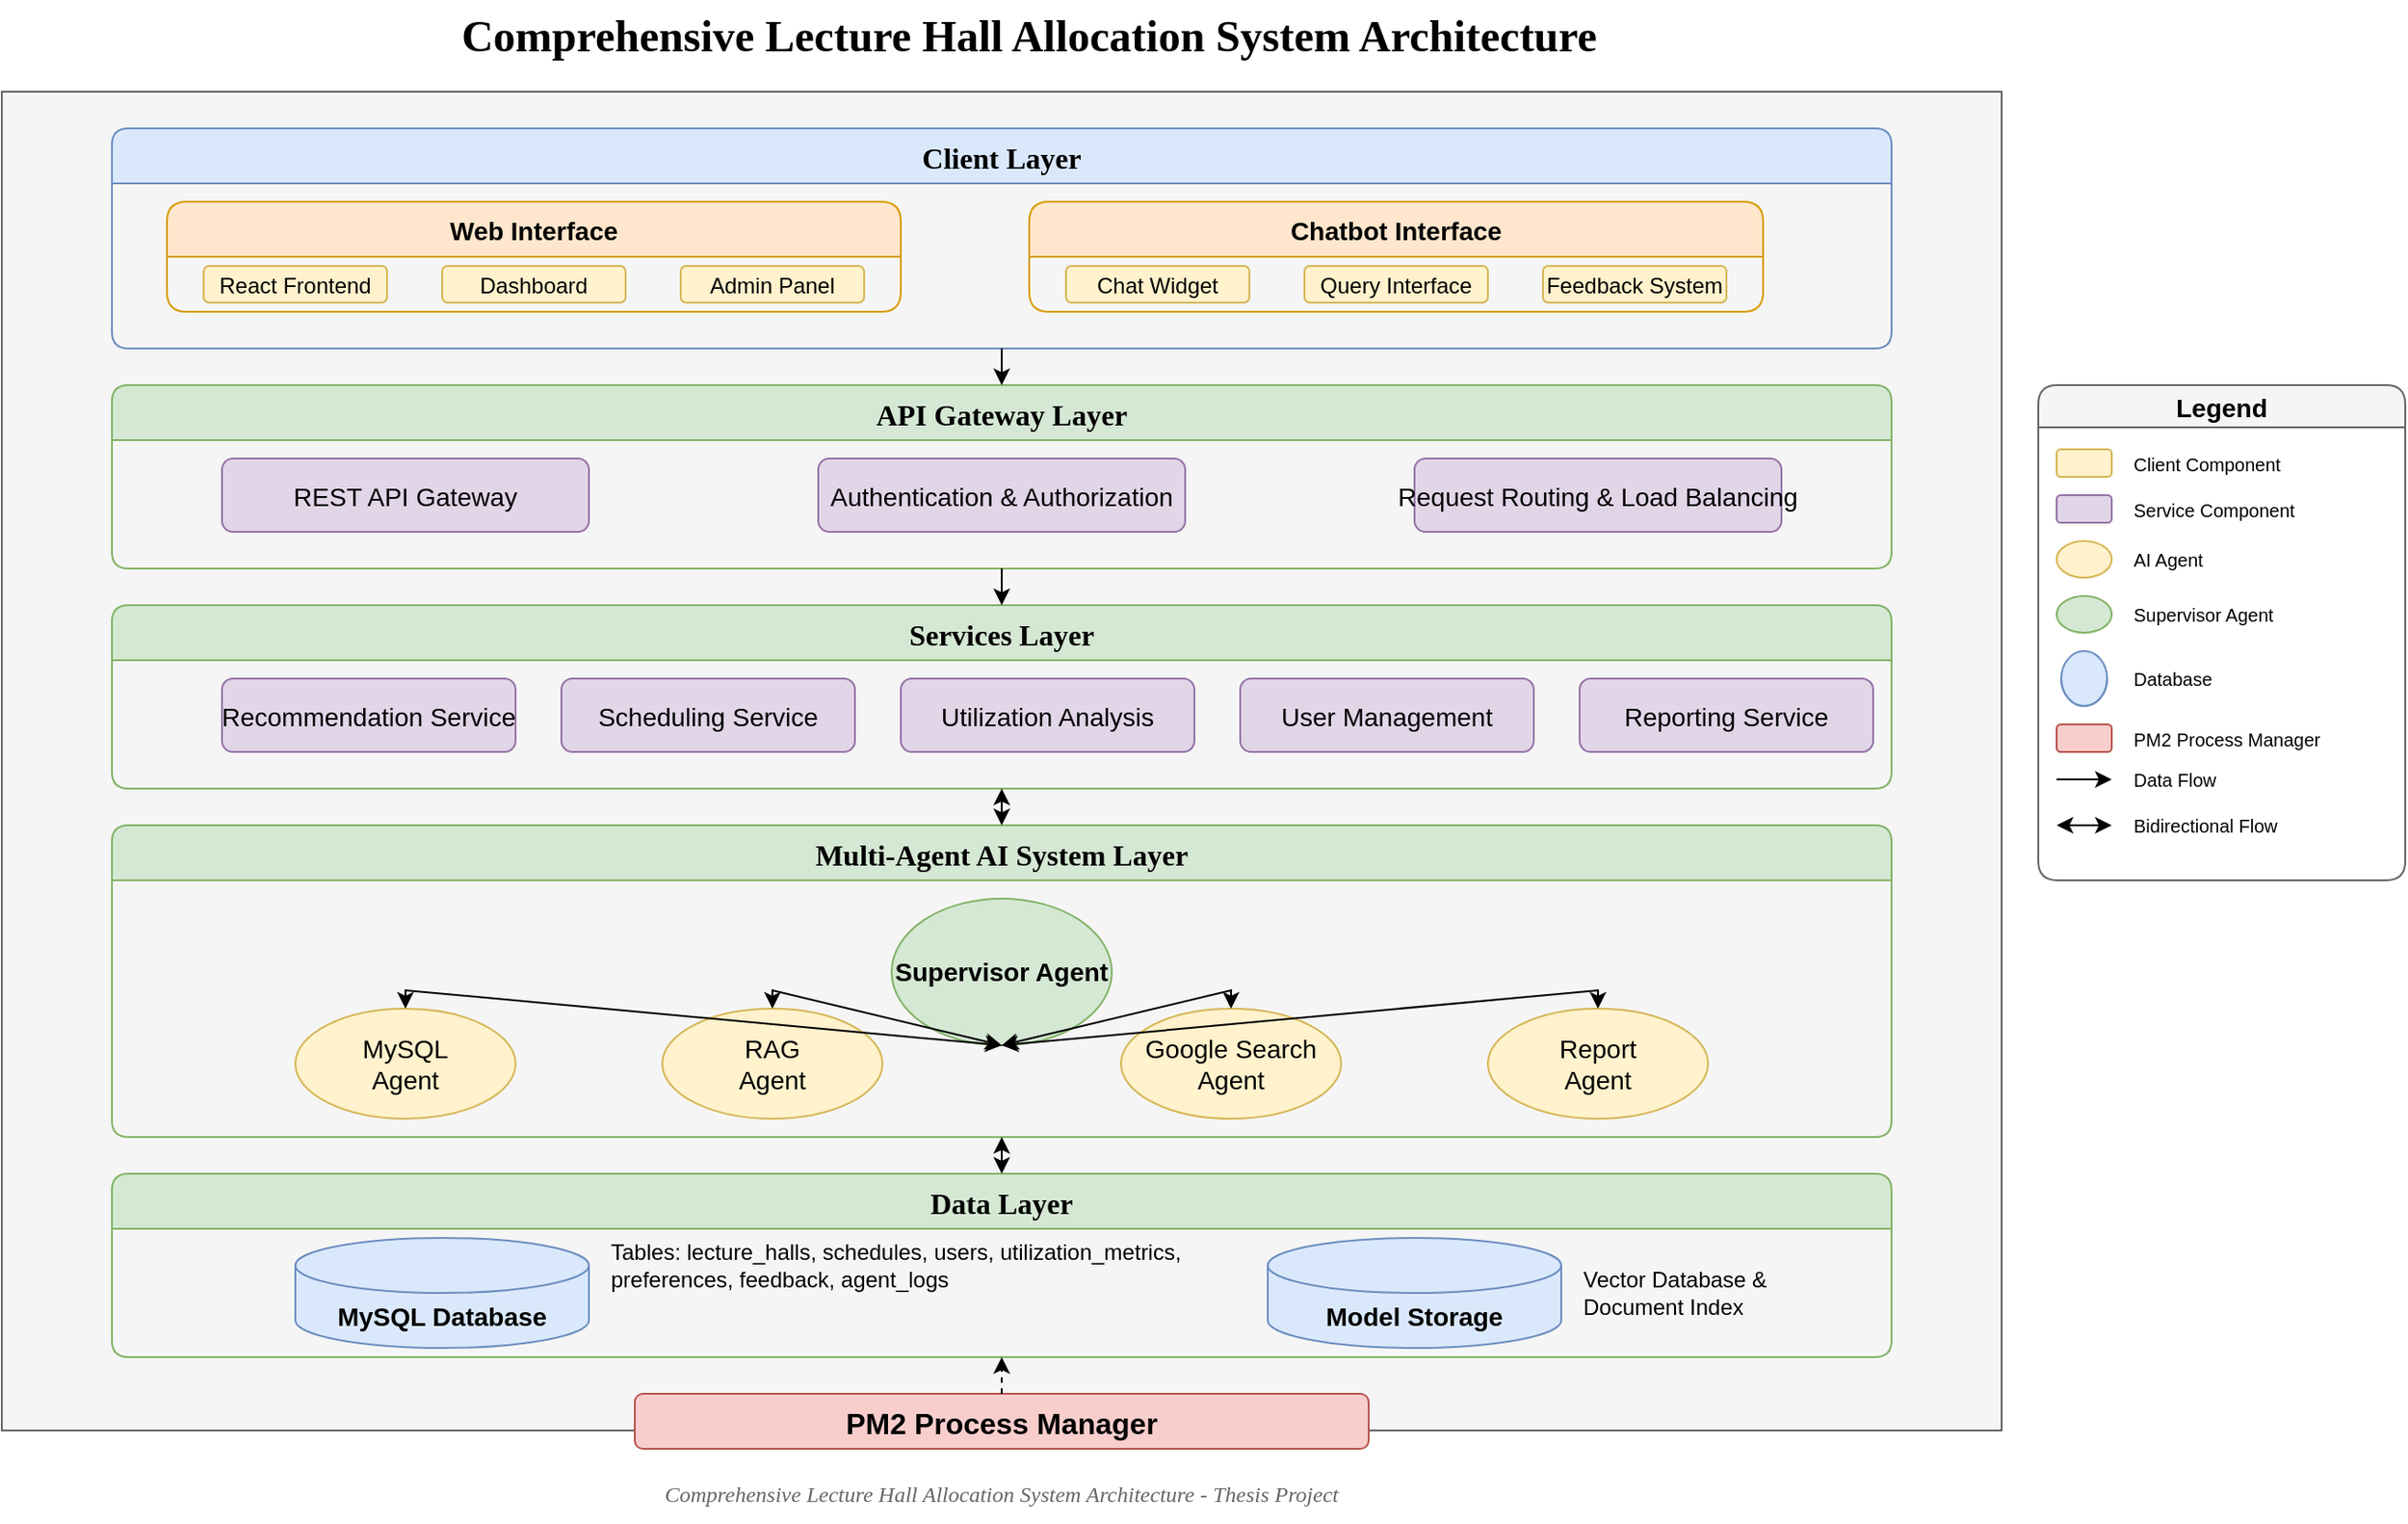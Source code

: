 <?xml version="1.0" encoding="UTF-8"?>
<mxfile version="21.1.1" type="device">
  <diagram id="comprehensive_system_architecture" name="Comprehensive System Architecture">
    <mxGraphModel dx="1400" dy="900" grid="1" gridSize="10" guides="1" tooltips="1" connect="1" arrows="1" fold="1" page="1" pageScale="1" pageWidth="1169" pageHeight="827" background="#ffffff" math="0" shadow="0">
      <root>
        <mxCell id="0" />
        <mxCell id="1" parent="0" />
        
        <!-- Title -->
        <mxCell id="title" value="Comprehensive Lecture Hall Allocation System Architecture" style="text;html=1;strokeColor=none;fillColor=none;align=center;verticalAlign=middle;whiteSpace=wrap;rounded=0;fontSize=24;fontStyle=1;fontFamily=Georgia;" vertex="1" parent="1">
          <mxGeometry x="200" y="20" width="800" height="40" as="geometry" />
        </mxCell>
        
        <!-- Background Container -->
        <mxCell id="background" value="" style="rounded=0;whiteSpace=wrap;html=1;fillColor=#f5f5f5;strokeColor=#666666;fontColor=#333333;" vertex="1" parent="1">
          <mxGeometry x="40" y="70" width="1090" height="730" as="geometry" />
        </mxCell>
        
        <!-- Client Layer -->
        <mxCell id="client_layer" value="Client Layer" style="swimlane;fontSize=16;fontStyle=1;fillColor=#dae8fc;strokeColor=#6c8ebf;rounded=1;startSize=30;arcSize=10;fontFamily=Georgia;" vertex="1" parent="1">
          <mxGeometry x="100" y="90" width="970" height="120" as="geometry" />
        </mxCell>
        
        <!-- Web UI Container -->
        <mxCell id="web_ui" value="Web Interface" style="swimlane;fontSize=14;fontStyle=1;fillColor=#ffe6cc;strokeColor=#d79b00;rounded=1;startSize=30;arcSize=12;fontFamily=Arial;" vertex="1" parent="client_layer">
          <mxGeometry x="30" y="40" width="400" height="60" as="geometry" />
        </mxCell>
        
        <!-- React Frontend -->
        <mxCell id="react_frontend" value="React Frontend" style="rounded=1;fillColor=#fff2cc;strokeColor=#d6b656;fontSize=12;fontFamily=Arial;" vertex="1" parent="web_ui">
          <mxGeometry x="20" y="35" width="100" height="20" as="geometry" />
        </mxCell>
        
        <!-- Interactive Dashboard -->
        <mxCell id="dashboard" value="Dashboard" style="rounded=1;fillColor=#fff2cc;strokeColor=#d6b656;fontSize=12;fontFamily=Arial;" vertex="1" parent="web_ui">
          <mxGeometry x="150" y="35" width="100" height="20" as="geometry" />
        </mxCell>
        
        <!-- Admin Panel -->
        <mxCell id="admin_panel" value="Admin Panel" style="rounded=1;fillColor=#fff2cc;strokeColor=#d6b656;fontSize=12;fontFamily=Arial;" vertex="1" parent="web_ui">
          <mxGeometry x="280" y="35" width="100" height="20" as="geometry" />
        </mxCell>
        
        <!-- Chatbot Interface Container -->
        <mxCell id="chatbot_container" value="Chatbot Interface" style="swimlane;fontSize=14;fontStyle=1;fillColor=#ffe6cc;strokeColor=#d79b00;rounded=1;startSize=30;arcSize=12;fontFamily=Arial;" vertex="1" parent="client_layer">
          <mxGeometry x="500" y="40" width="400" height="60" as="geometry" />
        </mxCell>
        
        <!-- Chat Widget -->
        <mxCell id="chat_widget" value="Chat Widget" style="rounded=1;fillColor=#fff2cc;strokeColor=#d6b656;fontSize=12;fontFamily=Arial;" vertex="1" parent="chatbot_container">
          <mxGeometry x="20" y="35" width="100" height="20" as="geometry" />
        </mxCell>
        
        <!-- Query Interface -->
        <mxCell id="query_interface" value="Query Interface" style="rounded=1;fillColor=#fff2cc;strokeColor=#d6b656;fontSize=12;fontFamily=Arial;" vertex="1" parent="chatbot_container">
          <mxGeometry x="150" y="35" width="100" height="20" as="geometry" />
        </mxCell>
        
        <!-- Feedback System -->
        <mxCell id="feedback_system" value="Feedback System" style="rounded=1;fillColor=#fff2cc;strokeColor=#d6b656;fontSize=12;fontFamily=Arial;" vertex="1" parent="chatbot_container">
          <mxGeometry x="280" y="35" width="100" height="20" as="geometry" />
        </mxCell>
        
        <!-- API Gateway Layer -->
        <mxCell id="api_gateway_layer" value="API Gateway Layer" style="swimlane;fontSize=16;fontStyle=1;fillColor=#d5e8d4;strokeColor=#82b366;rounded=1;startSize=30;arcSize=10;fontFamily=Georgia;" vertex="1" parent="1">
          <mxGeometry x="100" y="230" width="970" height="100" as="geometry" />
        </mxCell>
        
        <!-- REST API Gateway -->
        <mxCell id="rest_api_gateway" value="REST API Gateway" style="rounded=1;fillColor=#e1d5e7;strokeColor=#9673a6;fontSize=14;fontFamily=Arial;" vertex="1" parent="api_gateway_layer">
          <mxGeometry x="60" y="40" width="200" height="40" as="geometry" />
        </mxCell>
        
        <!-- Authentication & Authorization -->
        <mxCell id="auth_service" value="Authentication &amp; Authorization" style="rounded=1;fillColor=#e1d5e7;strokeColor=#9673a6;fontSize=14;fontFamily=Arial;" vertex="1" parent="api_gateway_layer">
          <mxGeometry x="385" y="40" width="200" height="40" as="geometry" />
        </mxCell>
        
        <!-- Request Routing -->
        <mxCell id="request_routing" value="Request Routing &amp; Load Balancing" style="rounded=1;fillColor=#e1d5e7;strokeColor=#9673a6;fontSize=14;fontFamily=Arial;" vertex="1" parent="api_gateway_layer">
          <mxGeometry x="710" y="40" width="200" height="40" as="geometry" />
        </mxCell>
        
        <!-- Services Layer -->
        <mxCell id="services_layer" value="Services Layer" style="swimlane;fontSize=16;fontStyle=1;fillColor=#d5e8d4;strokeColor=#82b366;rounded=1;startSize=30;arcSize=10;fontFamily=Georgia;" vertex="1" parent="1">
          <mxGeometry x="100" y="350" width="970" height="100" as="geometry" />
        </mxCell>
        
        <!-- Recommendation Service -->
        <mxCell id="recommendation_service" value="Recommendation Service" style="rounded=1;fillColor=#e1d5e7;strokeColor=#9673a6;fontSize=14;fontFamily=Arial;" vertex="1" parent="services_layer">
          <mxGeometry x="60" y="40" width="160" height="40" as="geometry" />
        </mxCell>
        
        <!-- Scheduling Service -->
        <mxCell id="scheduling_service" value="Scheduling Service" style="rounded=1;fillColor=#e1d5e7;strokeColor=#9673a6;fontSize=14;fontFamily=Arial;" vertex="1" parent="services_layer">
          <mxGeometry x="245" y="40" width="160" height="40" as="geometry" />
        </mxCell>
        
        <!-- Utilization Analysis -->
        <mxCell id="utilization_service" value="Utilization Analysis" style="rounded=1;fillColor=#e1d5e7;strokeColor=#9673a6;fontSize=14;fontFamily=Arial;" vertex="1" parent="services_layer">
          <mxGeometry x="430" y="40" width="160" height="40" as="geometry" />
        </mxCell>
        
        <!-- User Management -->
        <mxCell id="user_service" value="User Management" style="rounded=1;fillColor=#e1d5e7;strokeColor=#9673a6;fontSize=14;fontFamily=Arial;" vertex="1" parent="services_layer">
          <mxGeometry x="615" y="40" width="160" height="40" as="geometry" />
        </mxCell>
        
        <!-- Reporting Service -->
        <mxCell id="reporting_service" value="Reporting Service" style="rounded=1;fillColor=#e1d5e7;strokeColor=#9673a6;fontSize=14;fontFamily=Arial;" vertex="1" parent="services_layer">
          <mxGeometry x="800" y="40" width="160" height="40" as="geometry" />
        </mxCell>
        
        <!-- Multi-Agent AI System Layer -->
        <mxCell id="ai_system_layer" value="Multi-Agent AI System Layer" style="swimlane;fontSize=16;fontStyle=1;fillColor=#d5e8d4;strokeColor=#82b366;rounded=1;startSize=30;arcSize=10;fontFamily=Georgia;" vertex="1" parent="1">
          <mxGeometry x="100" y="470" width="970" height="170" as="geometry" />
        </mxCell>
        
        <!-- Supervisor Agent -->
        <mxCell id="supervisor_agent" value="Supervisor Agent" style="ellipse;whiteSpace=wrap;html=1;fillColor=#d5e8d4;strokeColor=#82b366;fontSize=14;fontFamily=Arial;fontStyle=1" vertex="1" parent="ai_system_layer">
          <mxGeometry x="425" y="40" width="120" height="80" as="geometry" />
        </mxCell>
        
        <!-- MySQL Agent -->
        <mxCell id="mysql_agent" value="MySQL&#xa;Agent" style="ellipse;whiteSpace=wrap;html=1;fillColor=#fff2cc;strokeColor=#d6b656;fontSize=14;fontFamily=Arial;" vertex="1" parent="ai_system_layer">
          <mxGeometry x="100" y="100" width="120" height="60" as="geometry" />
        </mxCell>
        
        <!-- RAG Agent -->
        <mxCell id="rag_agent" value="RAG&#xa;Agent" style="ellipse;whiteSpace=wrap;html=1;fillColor=#fff2cc;strokeColor=#d6b656;fontSize=14;fontFamily=Arial;" vertex="1" parent="ai_system_layer">
          <mxGeometry x="300" y="100" width="120" height="60" as="geometry" />
        </mxCell>
        
        <!-- Google Search Agent -->
        <mxCell id="search_agent" value="Google Search&#xa;Agent" style="ellipse;whiteSpace=wrap;html=1;fillColor=#fff2cc;strokeColor=#d6b656;fontSize=14;fontFamily=Arial;" vertex="1" parent="ai_system_layer">
          <mxGeometry x="550" y="100" width="120" height="60" as="geometry" />
        </mxCell>
        
        <!-- Report Agent -->
        <mxCell id="report_agent" value="Report&#xa;Agent" style="ellipse;whiteSpace=wrap;html=1;fillColor=#fff2cc;strokeColor=#d6b656;fontSize=14;fontFamily=Arial;" vertex="1" parent="ai_system_layer">
          <mxGeometry x="750" y="100" width="120" height="60" as="geometry" />
        </mxCell>
        
        <!-- Supervisor connections -->
        <mxCell id="supervisor_mysql" value="" style="endArrow=classic;startArrow=classic;html=1;rounded=0;exitX=0.5;exitY=1;exitDx=0;exitDy=0;entryX=0.5;entryY=0;entryDx=0;entryDy=0;" edge="1" parent="ai_system_layer" source="supervisor_agent" target="mysql_agent">
          <mxGeometry width="50" height="50" relative="1" as="geometry">
            <mxPoint x="250" y="150" as="sourcePoint" />
            <mxPoint x="300" y="100" as="targetPoint" />
            <Array as="points">
              <mxPoint x="160" y="90" />
            </Array>
          </mxGeometry>
        </mxCell>
        
        <mxCell id="supervisor_rag" value="" style="endArrow=classic;startArrow=classic;html=1;rounded=0;exitX=0.5;exitY=1;exitDx=0;exitDy=0;entryX=0.5;entryY=0;entryDx=0;entryDy=0;" edge="1" parent="ai_system_layer" source="supervisor_agent" target="rag_agent">
          <mxGeometry width="50" height="50" relative="1" as="geometry">
            <mxPoint x="250" y="150" as="sourcePoint" />
            <mxPoint x="300" y="100" as="targetPoint" />
            <Array as="points">
              <mxPoint x="360" y="90" />
            </Array>
          </mxGeometry>
        </mxCell>
        
        <mxCell id="supervisor_search" value="" style="endArrow=classic;startArrow=classic;html=1;rounded=0;exitX=0.5;exitY=1;exitDx=0;exitDy=0;entryX=0.5;entryY=0;entryDx=0;entryDy=0;" edge="1" parent="ai_system_layer" source="supervisor_agent" target="search_agent">
          <mxGeometry width="50" height="50" relative="1" as="geometry">
            <mxPoint x="250" y="150" as="sourcePoint" />
            <mxPoint x="300" y="100" as="targetPoint" />
            <Array as="points">
              <mxPoint x="610" y="90" />
            </Array>
          </mxGeometry>
        </mxCell>
        
        <mxCell id="supervisor_report" value="" style="endArrow=classic;startArrow=classic;html=1;rounded=0;exitX=0.5;exitY=1;exitDx=0;exitDy=0;entryX=0.5;entryY=0;entryDx=0;entryDy=0;" edge="1" parent="ai_system_layer" source="supervisor_agent" target="report_agent">
          <mxGeometry width="50" height="50" relative="1" as="geometry">
            <mxPoint x="250" y="150" as="sourcePoint" />
            <mxPoint x="300" y="100" as="targetPoint" />
            <Array as="points">
              <mxPoint x="810" y="90" />
            </Array>
          </mxGeometry>
        </mxCell>
        
        <!-- Data Layer -->
        <mxCell id="data_layer" value="Data Layer" style="swimlane;fontSize=16;fontStyle=1;fillColor=#d5e8d4;strokeColor=#82b366;rounded=1;startSize=30;arcSize=10;fontFamily=Georgia;" vertex="1" parent="1">
          <mxGeometry x="100" y="660" width="970" height="100" as="geometry" />
        </mxCell>
        
        <!-- MySQL Database -->
        <mxCell id="mysql_database" value="MySQL Database" style="shape=cylinder3;whiteSpace=wrap;html=1;boundedLbl=1;rounded=0;fillColor=#dae8fc;strokeColor=#6c8ebf;fontStyle=1;fontSize=14;fontFamily=Arial;" vertex="1" parent="data_layer">
          <mxGeometry x="100" y="35" width="160" height="60" as="geometry" />
        </mxCell>
        
        <!-- Tables List -->
        <mxCell id="database_tables" value="Tables: lecture_halls, schedules, users, utilization_metrics, preferences, feedback, agent_logs" style="text;html=1;strokeColor=none;fillColor=none;align=left;verticalAlign=middle;whiteSpace=wrap;rounded=0;fontSize=12;fontFamily=Arial;" vertex="1" parent="data_layer">
          <mxGeometry x="270" y="40" width="350" height="20" as="geometry" />
        </mxCell>
        
        <!-- Model Storage -->
        <mxCell id="model_storage" value="Model Storage" style="shape=cylinder3;whiteSpace=wrap;html=1;boundedLbl=1;rounded=0;fillColor=#dae8fc;strokeColor=#6c8ebf;fontStyle=1;fontSize=14;fontFamily=Arial;" vertex="1" parent="data_layer">
          <mxGeometry x="630" y="35" width="160" height="60" as="geometry" />
        </mxCell>
        
        <!-- Document Index -->
        <mxCell id="document_storage" value="Vector Database &amp; Document Index" style="text;html=1;strokeColor=none;fillColor=none;align=left;verticalAlign=middle;whiteSpace=wrap;rounded=0;fontSize=12;fontFamily=Arial;" vertex="1" parent="data_layer">
          <mxGeometry x="800" y="55" width="160" height="20" as="geometry" />
        </mxCell>
        
        <!-- Process Management Layer -->
        <mxCell id="process_manager" value="PM2 Process Manager" style="rounded=1;fillColor=#f8cecc;strokeColor=#b85450;fontStyle=1;fontSize=16;fontFamily=Arial;" vertex="1" parent="1">
          <mxGeometry x="385" y="780" width="400" height="30" as="geometry" />
        </mxCell>
        
        <!-- Connections between layers -->
        <!-- Client to API -->
        <mxCell id="client_api_conn" value="" style="endArrow=classic;html=1;rounded=0;exitX=0.5;exitY=1;exitDx=0;exitDy=0;entryX=0.5;entryY=0;entryDx=0;entryDy=0;" edge="1" parent="1" source="client_layer" target="api_gateway_layer">
          <mxGeometry width="50" height="50" relative="1" as="geometry">
            <mxPoint x="520" y="350" as="sourcePoint" />
            <mxPoint x="570" y="300" as="targetPoint" />
          </mxGeometry>
        </mxCell>
        
        <!-- API to Services -->
        <mxCell id="api_services_conn" value="" style="endArrow=classic;html=1;rounded=0;exitX=0.5;exitY=1;exitDx=0;exitDy=0;entryX=0.5;entryY=0;entryDx=0;entryDy=0;" edge="1" parent="1" source="api_gateway_layer" target="services_layer">
          <mxGeometry width="50" height="50" relative="1" as="geometry">
            <mxPoint x="520" y="350" as="sourcePoint" />
            <mxPoint x="570" y="300" as="targetPoint" />
          </mxGeometry>
        </mxCell>
        
        <!-- Services to AI -->
        <mxCell id="services_ai_conn" value="" style="endArrow=classic;startArrow=classic;html=1;rounded=0;exitX=0.5;exitY=1;exitDx=0;exitDy=0;entryX=0.5;entryY=0;entryDx=0;entryDy=0;" edge="1" parent="1" source="services_layer" target="ai_system_layer">
          <mxGeometry width="50" height="50" relative="1" as="geometry">
            <mxPoint x="520" y="350" as="sourcePoint" />
            <mxPoint x="570" y="300" as="targetPoint" />
          </mxGeometry>
        </mxCell>
        
        <!-- AI to Data -->
        <mxCell id="ai_data_conn" value="" style="endArrow=classic;startArrow=classic;html=1;rounded=0;exitX=0.5;exitY=1;exitDx=0;exitDy=0;entryX=0.5;entryY=0;entryDx=0;entryDy=0;" edge="1" parent="1" source="ai_system_layer" target="data_layer">
          <mxGeometry width="50" height="50" relative="1" as="geometry">
            <mxPoint x="520" y="490" as="sourcePoint" />
            <mxPoint x="570" y="440" as="targetPoint" />
          </mxGeometry>
        </mxCell>
        
        <!-- PM2 to All Layers -->
        <mxCell id="pm2_all_conn" value="" style="endArrow=classic;html=1;rounded=0;exitX=0.5;exitY=0;exitDx=0;exitDy=0;entryX=0.5;entryY=1;entryDx=0;entryDy=0;dashed=1;" edge="1" parent="1" source="process_manager" target="data_layer">
          <mxGeometry width="50" height="50" relative="1" as="geometry">
            <mxPoint x="520" y="350" as="sourcePoint" />
            <mxPoint x="570" y="300" as="targetPoint" />
          </mxGeometry>
        </mxCell>
        
        <!-- Legend -->
        <mxCell id="legend" value="Legend" style="swimlane;fontSize=14;fontStyle=1;fillColor=#f5f5f5;strokeColor=#666666;rounded=1;startSize=23;fontFamily=Arial;" vertex="1" parent="1">
          <mxGeometry x="1150" y="230" width="200" height="270" as="geometry" />
        </mxCell>
        
        <!-- Client Component -->
        <mxCell id="legend_client" value="" style="rounded=1;fillColor=#fff2cc;strokeColor=#d6b656;fontSize=12;fontFamily=Arial;" vertex="1" parent="legend">
          <mxGeometry x="10" y="35" width="30" height="15" as="geometry" />
        </mxCell>
        <mxCell id="legend_client_text" value="Client Component" style="text;html=1;strokeColor=none;fillColor=none;align=left;verticalAlign=middle;whiteSpace=wrap;rounded=0;fontSize=10;fontFamily=Arial;" vertex="1" parent="legend">
          <mxGeometry x="50" y="32.5" width="140" height="20" as="geometry" />
        </mxCell>
        
        <!-- Service Component -->
        <mxCell id="legend_service" value="" style="rounded=1;fillColor=#e1d5e7;strokeColor=#9673a6;fontSize=12;fontFamily=Arial;" vertex="1" parent="legend">
          <mxGeometry x="10" y="60" width="30" height="15" as="geometry" />
        </mxCell>
        <mxCell id="legend_service_text" value="Service Component" style="text;html=1;strokeColor=none;fillColor=none;align=left;verticalAlign=middle;whiteSpace=wrap;rounded=0;fontSize=10;fontFamily=Arial;" vertex="1" parent="legend">
          <mxGeometry x="50" y="57.5" width="140" height="20" as="geometry" />
        </mxCell>
        
        <!-- Agent -->
        <mxCell id="legend_agent" value="" style="ellipse;whiteSpace=wrap;html=1;fillColor=#fff2cc;strokeColor=#d6b656;fontSize=12;fontFamily=Arial;" vertex="1" parent="legend">
          <mxGeometry x="10" y="85" width="30" height="20" as="geometry" />
        </mxCell>
        <mxCell id="legend_agent_text" value="AI Agent" style="text;html=1;strokeColor=none;fillColor=none;align=left;verticalAlign=middle;whiteSpace=wrap;rounded=0;fontSize=10;fontFamily=Arial;" vertex="1" parent="legend">
          <mxGeometry x="50" y="85" width="140" height="20" as="geometry" />
        </mxCell>
        
        <!-- Supervisor Agent -->
        <mxCell id="legend_supervisor" value="" style="ellipse;whiteSpace=wrap;html=1;fillColor=#d5e8d4;strokeColor=#82b366;fontSize=12;fontFamily=Arial;" vertex="1" parent="legend">
          <mxGeometry x="10" y="115" width="30" height="20" as="geometry" />
        </mxCell>
        <mxCell id="legend_supervisor_text" value="Supervisor Agent" style="text;html=1;strokeColor=none;fillColor=none;align=left;verticalAlign=middle;whiteSpace=wrap;rounded=0;fontSize=10;fontFamily=Arial;" vertex="1" parent="legend">
          <mxGeometry x="50" y="115" width="140" height="20" as="geometry" />
        </mxCell>
        
        <!-- Database -->
        <mxCell id="legend_db" value="" style="shape=cylinder3;whiteSpace=wrap;html=1;boundedLbl=1;rounded=0;fillColor=#dae8fc;strokeColor=#6c8ebf;fontSize=12;fontFamily=Arial;" vertex="1" parent="legend">
          <mxGeometry x="12.5" y="145" width="25" height="30" as="geometry" />
        </mxCell>
        <mxCell id="legend_db_text" value="Database" style="text;html=1;strokeColor=none;fillColor=none;align=left;verticalAlign=middle;whiteSpace=wrap;rounded=0;fontSize=10;fontFamily=Arial;" vertex="1" parent="legend">
          <mxGeometry x="50" y="150" width="140" height="20" as="geometry" />
        </mxCell>
        
        <!-- Process Manager -->
        <mxCell id="legend_pm2" value="" style="rounded=1;fillColor=#f8cecc;strokeColor=#b85450;fontSize=12;fontFamily=Arial;" vertex="1" parent="legend">
          <mxGeometry x="10" y="185" width="30" height="15" as="geometry" />
        </mxCell>
        <mxCell id="legend_pm2_text" value="PM2 Process Manager" style="text;html=1;strokeColor=none;fillColor=none;align=left;verticalAlign=middle;whiteSpace=wrap;rounded=0;fontSize=10;fontFamily=Arial;" vertex="1" parent="legend">
          <mxGeometry x="50" y="182.5" width="140" height="20" as="geometry" />
        </mxCell>
        
        <!-- Data Flow -->
        <mxCell id="legend_flow" value="" style="endArrow=classic;html=1;rounded=0;" edge="1" parent="legend">
          <mxGeometry width="50" height="50" relative="1" as="geometry">
            <mxPoint x="10" y="215" as="sourcePoint" />
            <mxPoint x="40" y="215" as="targetPoint" />
          </mxGeometry>
        </mxCell>
        <mxCell id="legend_flow_text" value="Data Flow" style="text;html=1;strokeColor=none;fillColor=none;align=left;verticalAlign=middle;whiteSpace=wrap;rounded=0;fontSize=10;fontFamily=Arial;" vertex="1" parent="legend">
          <mxGeometry x="50" y="205" width="140" height="20" as="geometry" />
        </mxCell>
        
        <!-- Bidirectional Flow -->
        <mxCell id="legend_biflow" value="" style="endArrow=classic;startArrow=classic;html=1;rounded=0;" edge="1" parent="legend">
          <mxGeometry width="50" height="50" relative="1" as="geometry">
            <mxPoint x="10" y="240" as="sourcePoint" />
            <mxPoint x="40" y="240" as="targetPoint" />
          </mxGeometry>
        </mxCell>
        <mxCell id="legend_biflow_text" value="Bidirectional Flow" style="text;html=1;strokeColor=none;fillColor=none;align=left;verticalAlign=middle;whiteSpace=wrap;rounded=0;fontSize=10;fontFamily=Arial;" vertex="1" parent="legend">
          <mxGeometry x="50" y="230" width="140" height="20" as="geometry" />
        </mxCell>
        
        <!-- Footer -->
        <mxCell id="footer" value="Comprehensive Lecture Hall Allocation System Architecture - Thesis Project" style="text;html=1;strokeColor=none;fillColor=none;align=center;verticalAlign=middle;whiteSpace=wrap;rounded=0;fontSize=12;fontStyle=2;fontFamily=Georgia;fontColor=#666666;" vertex="1" parent="1">
          <mxGeometry x="285" y="820" width="600" height="30" as="geometry" />
        </mxCell>
      </root>
    </mxGraphModel>
  </diagram>
</mxfile>
